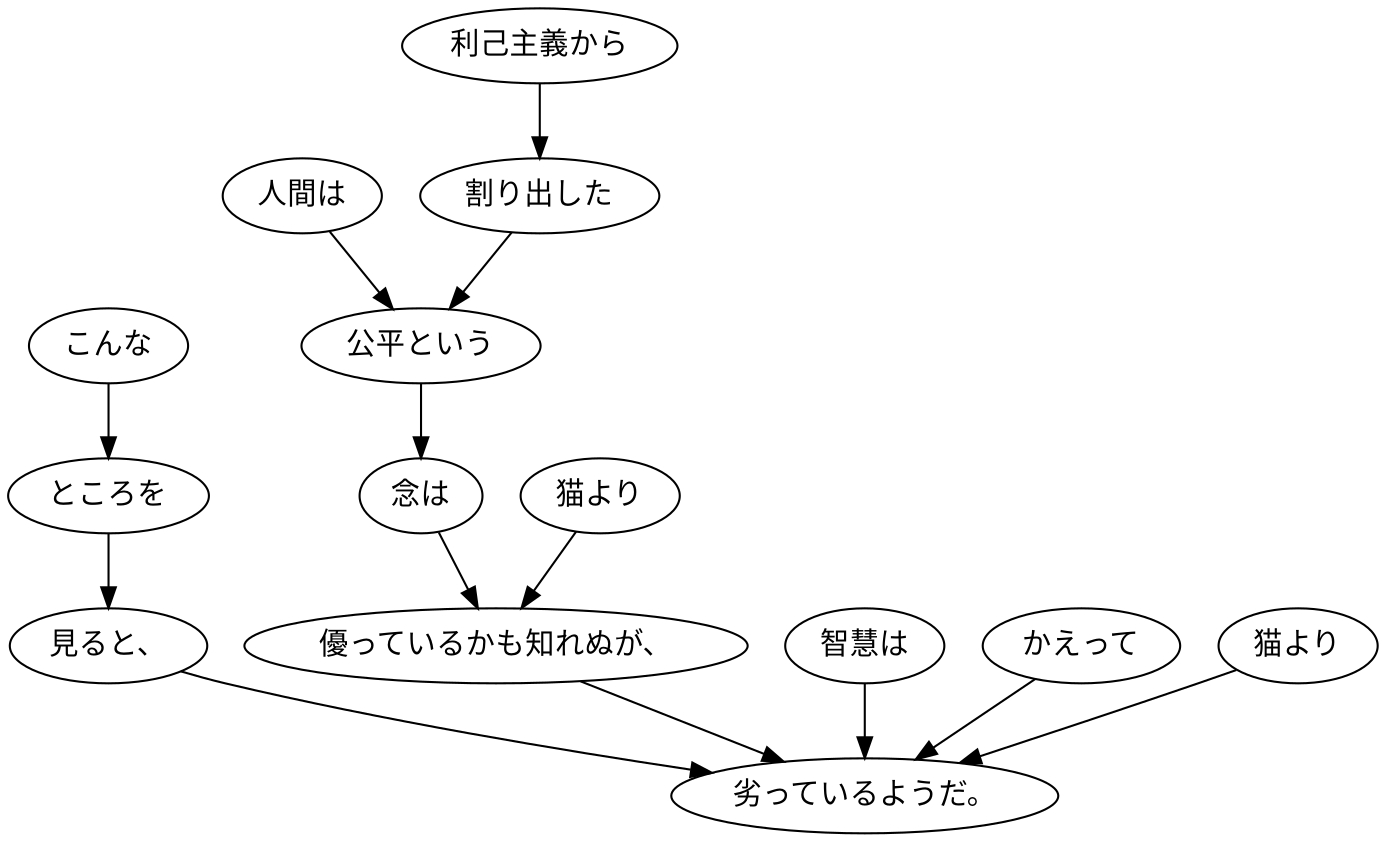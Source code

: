 digraph graph453 {
	node0 [label="こんな"];
	node1 [label="ところを"];
	node2 [label="見ると、"];
	node3 [label="人間は"];
	node4 [label="利己主義から"];
	node5 [label="割り出した"];
	node6 [label="公平という"];
	node7 [label="念は"];
	node8 [label="猫より"];
	node9 [label="優っているかも知れぬが、"];
	node10 [label="智慧は"];
	node11 [label="かえって"];
	node12 [label="猫より"];
	node13 [label="劣っているようだ。"];
	node0 -> node1;
	node1 -> node2;
	node2 -> node13;
	node3 -> node6;
	node4 -> node5;
	node5 -> node6;
	node6 -> node7;
	node7 -> node9;
	node8 -> node9;
	node9 -> node13;
	node10 -> node13;
	node11 -> node13;
	node12 -> node13;
}
